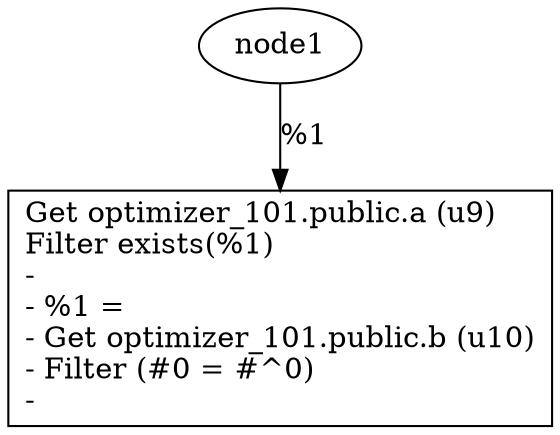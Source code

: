 digraph G {
    node0 [shape = record, label="Get optimizer_101.public.a (u9)\lFilter exists(%1)\l-\l- %1 =\l- Get optimizer_101.public.b (u10)\l- Filter (#0 = #^0)\l-\l"]
    node1 -> node0 [label = "%1\l"]
}
